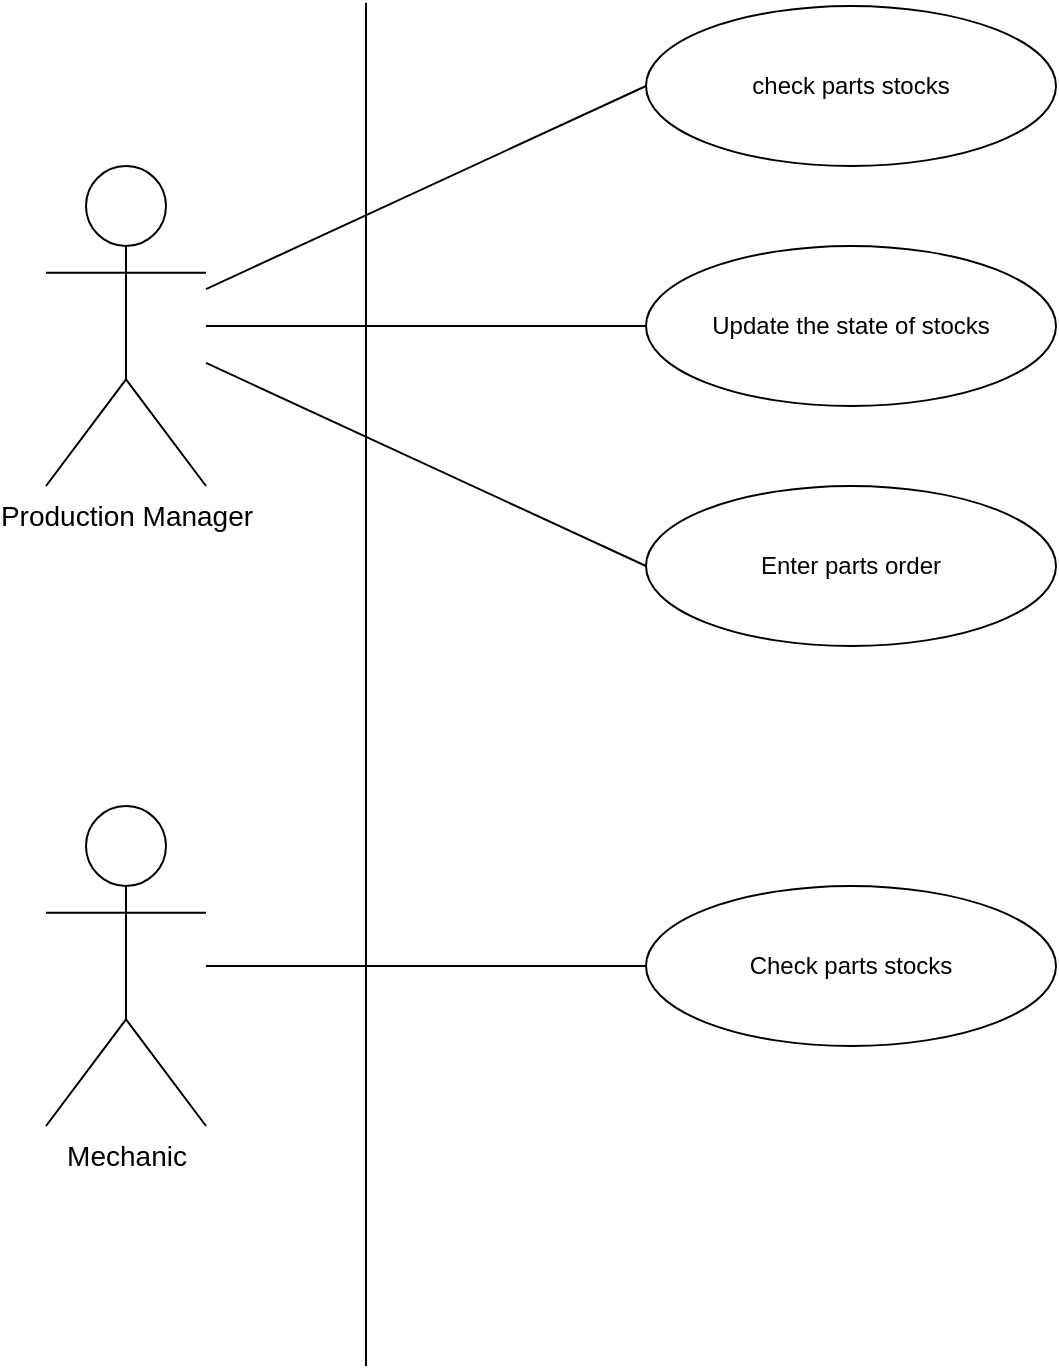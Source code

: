 <mxfile version="14.4.9" type="device"><diagram id="IBxPGaqSG4RrgdFPLPNY" name="Page-1"><mxGraphModel dx="1422" dy="762" grid="1" gridSize="10" guides="1" tooltips="1" connect="1" arrows="1" fold="1" page="1" pageScale="1" pageWidth="827" pageHeight="1169" math="0" shadow="0"><root><mxCell id="0"/><mxCell id="1" parent="0"/><mxCell id="VY69wsq-_xr6S860GZ4q-2" value="&lt;font style=&quot;font-size: 14px&quot;&gt;Production Manager&lt;br&gt;&lt;/font&gt;" style="shape=umlActor;verticalLabelPosition=bottom;verticalAlign=top;html=1;outlineConnect=0;" parent="1" vertex="1"><mxGeometry x="120" y="200" width="80" height="160" as="geometry"/></mxCell><mxCell id="VY69wsq-_xr6S860GZ4q-3" value="check parts stocks" style="ellipse;whiteSpace=wrap;html=1;" parent="1" vertex="1"><mxGeometry x="420" y="120" width="205" height="80" as="geometry"/></mxCell><mxCell id="VY69wsq-_xr6S860GZ4q-4" value="Update the state of stocks" style="ellipse;whiteSpace=wrap;html=1;" parent="1" vertex="1"><mxGeometry x="420" y="240" width="205" height="80" as="geometry"/></mxCell><mxCell id="VY69wsq-_xr6S860GZ4q-5" value="" style="endArrow=none;html=1;entryX=0;entryY=0.5;entryDx=0;entryDy=0;" parent="1" source="VY69wsq-_xr6S860GZ4q-2" target="VY69wsq-_xr6S860GZ4q-3" edge="1"><mxGeometry width="50" height="50" relative="1" as="geometry"><mxPoint x="520" y="410" as="sourcePoint"/><mxPoint x="570" y="360" as="targetPoint"/></mxGeometry></mxCell><mxCell id="VY69wsq-_xr6S860GZ4q-6" value="" style="endArrow=none;html=1;entryX=0;entryY=0.5;entryDx=0;entryDy=0;" parent="1" source="VY69wsq-_xr6S860GZ4q-2" target="VY69wsq-_xr6S860GZ4q-4" edge="1"><mxGeometry width="50" height="50" relative="1" as="geometry"><mxPoint x="520" y="410" as="sourcePoint"/><mxPoint x="570" y="360" as="targetPoint"/></mxGeometry></mxCell><mxCell id="VY69wsq-_xr6S860GZ4q-7" value="&lt;span style=&quot;font-size: 14px&quot;&gt;Mechanic&lt;/span&gt;" style="shape=umlActor;verticalLabelPosition=bottom;verticalAlign=top;html=1;outlineConnect=0;" parent="1" vertex="1"><mxGeometry x="120" y="520" width="80" height="160" as="geometry"/></mxCell><mxCell id="VY69wsq-_xr6S860GZ4q-16" value="" style="endArrow=none;html=1;" parent="1" edge="1"><mxGeometry width="50" height="50" relative="1" as="geometry"><mxPoint x="280" y="800" as="sourcePoint"/><mxPoint x="280" y="118.4" as="targetPoint"/></mxGeometry></mxCell><mxCell id="VY69wsq-_xr6S860GZ4q-20" value="Check parts stocks" style="ellipse;whiteSpace=wrap;html=1;" parent="1" vertex="1"><mxGeometry x="420" y="560" width="205" height="80" as="geometry"/></mxCell><mxCell id="VY69wsq-_xr6S860GZ4q-22" value="" style="endArrow=none;html=1;entryX=0;entryY=0.5;entryDx=0;entryDy=0;" parent="1" source="VY69wsq-_xr6S860GZ4q-7" target="VY69wsq-_xr6S860GZ4q-20" edge="1"><mxGeometry width="50" height="50" relative="1" as="geometry"><mxPoint x="201" y="592.692" as="sourcePoint"/><mxPoint x="571" y="685" as="targetPoint"/></mxGeometry></mxCell><mxCell id="3rw0GCC2jzO_4xhamfS5-1" value="Enter parts order" style="ellipse;whiteSpace=wrap;html=1;" vertex="1" parent="1"><mxGeometry x="420" y="360" width="205" height="80" as="geometry"/></mxCell><mxCell id="3rw0GCC2jzO_4xhamfS5-2" value="" style="endArrow=none;html=1;entryX=0;entryY=0.5;entryDx=0;entryDy=0;" edge="1" parent="1" source="VY69wsq-_xr6S860GZ4q-2" target="3rw0GCC2jzO_4xhamfS5-1"><mxGeometry width="50" height="50" relative="1" as="geometry"><mxPoint x="210" y="271.538" as="sourcePoint"/><mxPoint x="430" y="170" as="targetPoint"/></mxGeometry></mxCell></root></mxGraphModel></diagram></mxfile>